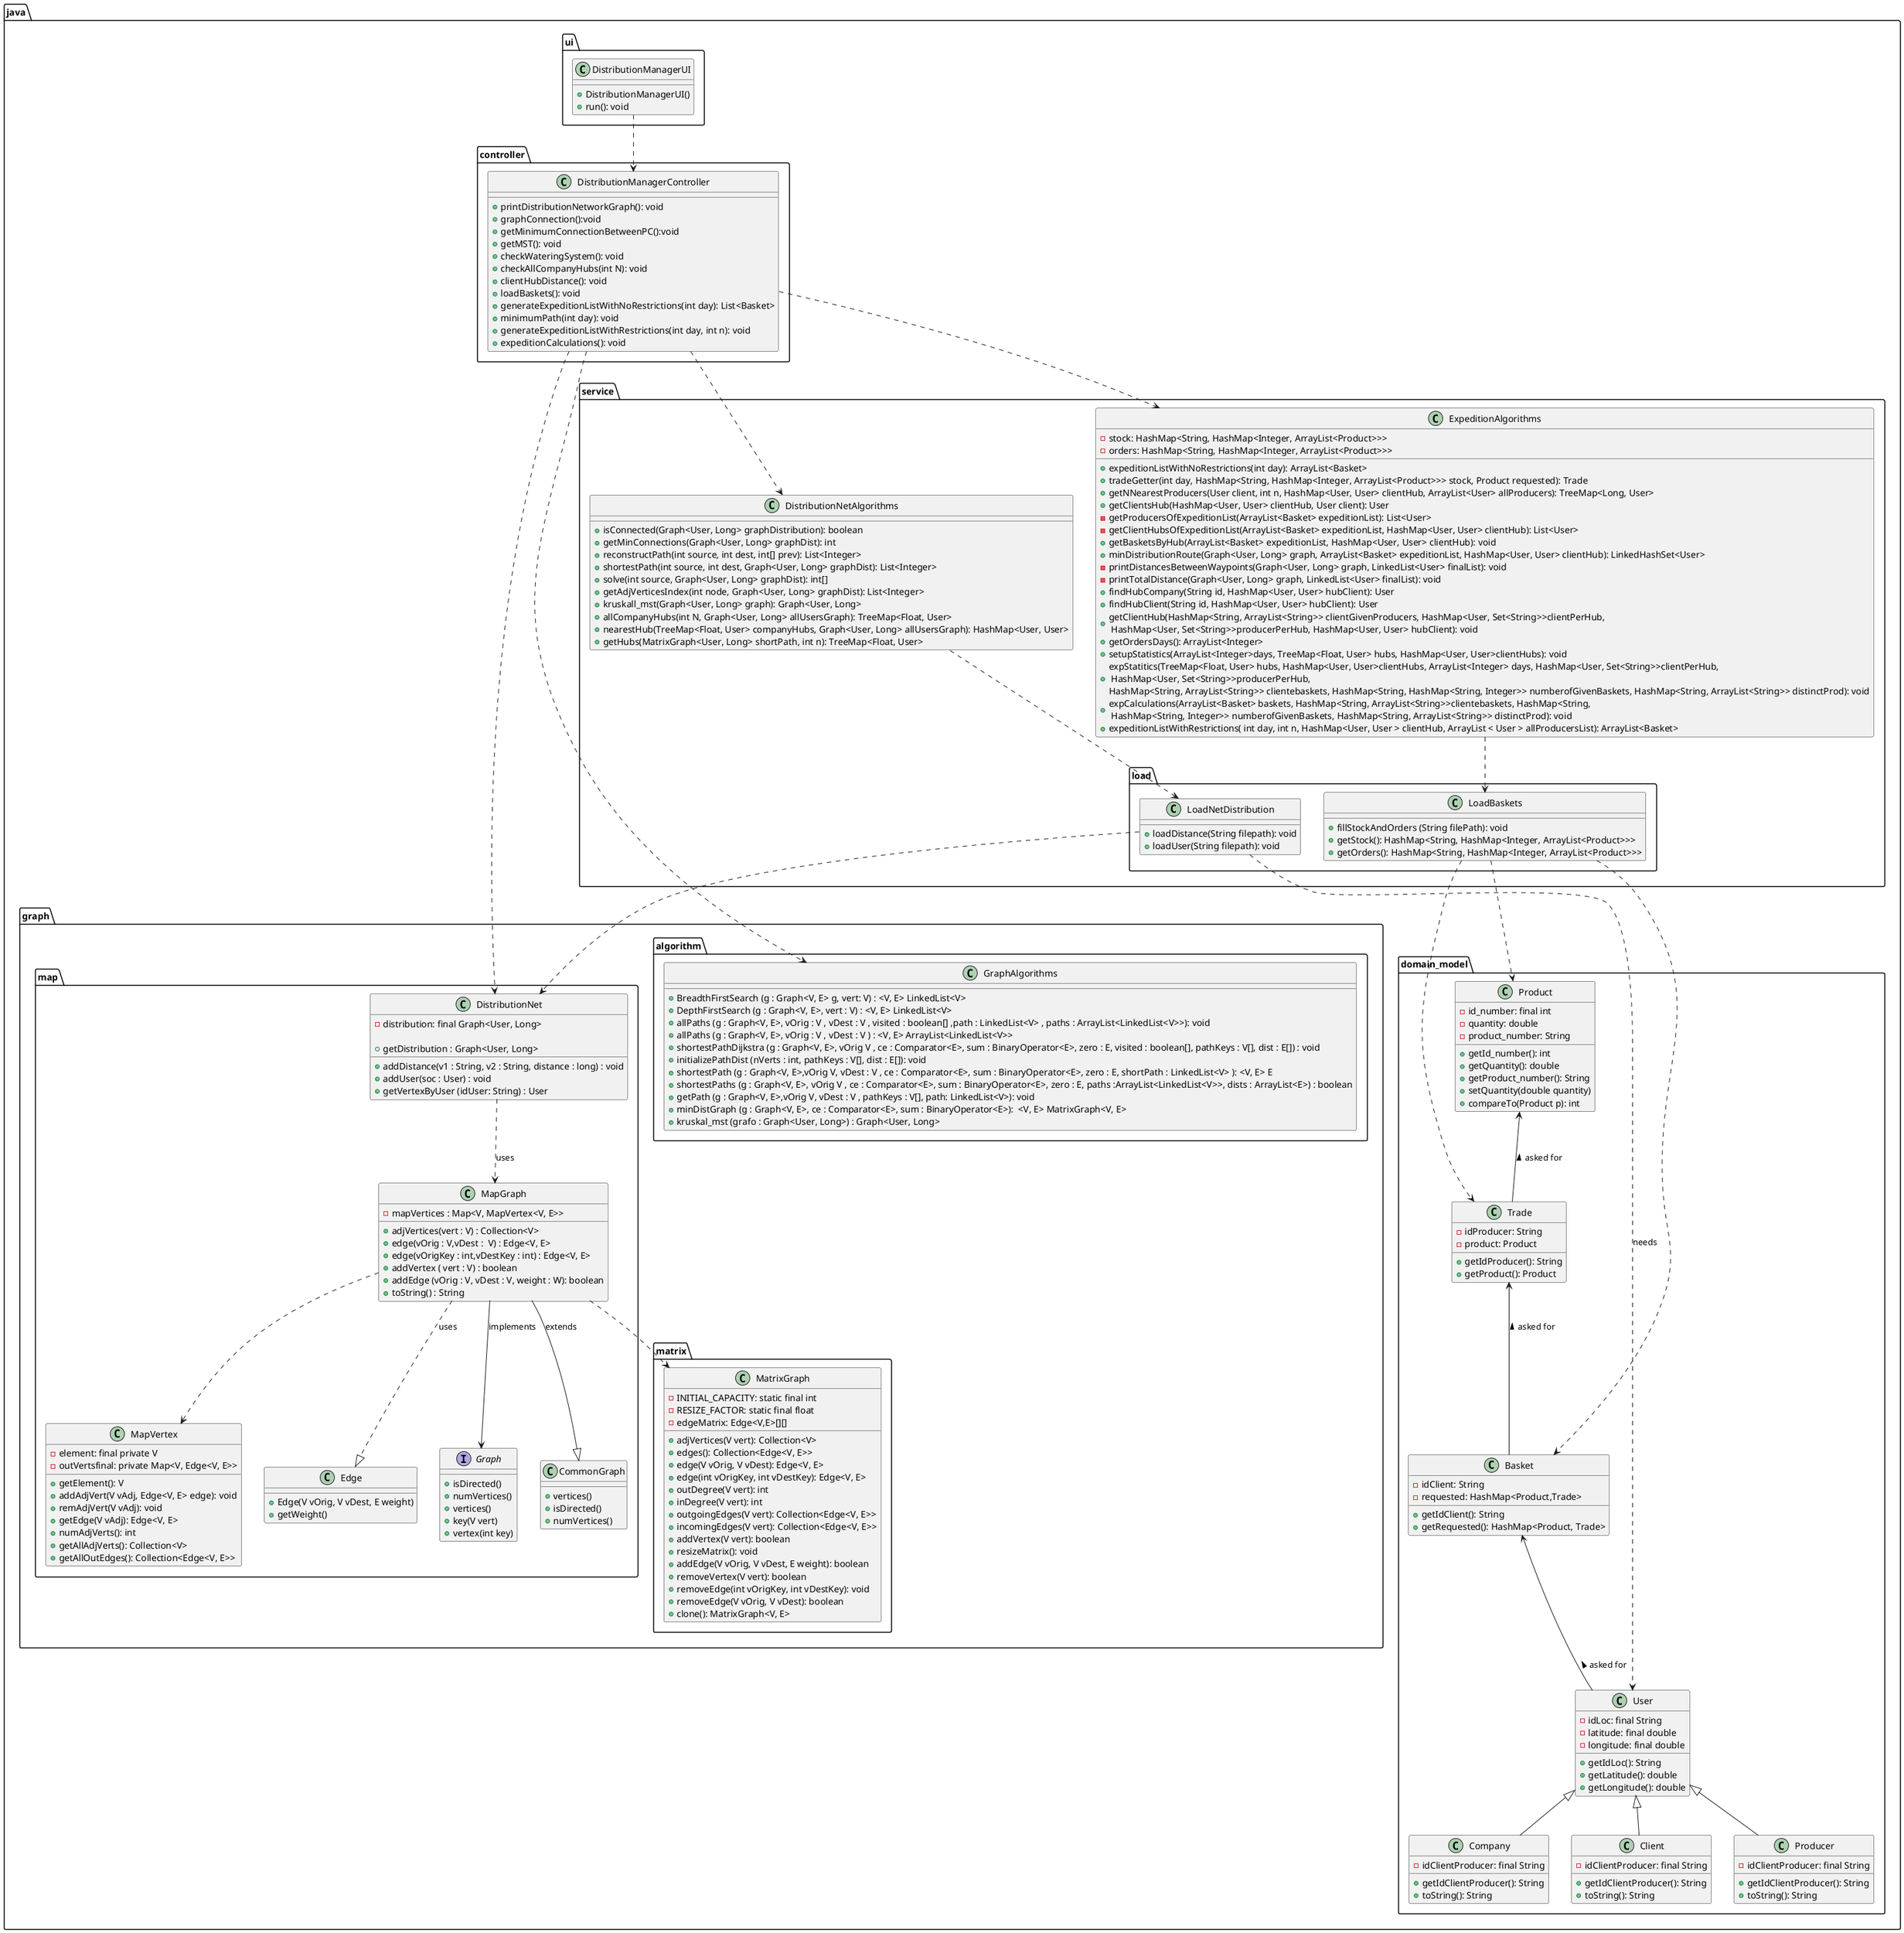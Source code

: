 @startuml
'https://plantuml.com/class-diagram
package java <<Folder>>{


package controller <<Folder>> {
class DistributionManagerController{
+printDistributionNetworkGraph(): void
+graphConnection():void
+getMinimumConnectionBetweenPC():void
+getMST(): void
+checkWateringSystem(): void
+checkAllCompanyHubs(int N): void
+clientHubDistance(): void
+loadBaskets(): void
+generateExpeditionListWithNoRestrictions(int day): List<Basket>
+minimumPath(int day): void
+generateExpeditionListWithRestrictions(int day, int n): void
+expeditionCalculations(): void
}

}

package ui <<Folder>> {
class DistributionManagerUI{
+DistributionManagerUI()
+run(): void
}


}
package domain_model <<Folder>> {

class User{
-idLoc: final String
-latitude: final double
-longitude: final double

+getIdLoc(): String
+getLatitude(): double
+getLongitude(): double

}
class Company{
 -idClientProducer: final String

 +getIdClientProducer(): String
 +toString(): String
}
class Client{
 -idClientProducer: final String

 +getIdClientProducer(): String
 +toString(): String
}

class Producer{
 -idClientProducer: final String

 +getIdClientProducer(): String
 +toString(): String
}

class Basket{
-idClient: String
-requested: HashMap<Product,Trade>
+getIdClient(): String
+getRequested(): HashMap<Product, Trade>
}

class Trade{
-idProducer: String
-product: Product
+getIdProducer(): String
+getProduct(): Product
}

class Product{
-id_number: final int
-quantity: double
-product_number: String
+getId_number(): int
+getQuantity(): double
+getProduct_number(): String
+setQuantity(double quantity)
+compareTo(Product p): int
}

}

package service <<Folder>> {
package load <<Folder>> {

class LoadBaskets {
+fillStockAndOrders (String filePath): void
+getStock(): HashMap<String, HashMap<Integer, ArrayList<Product>>>
+getOrders(): HashMap<String, HashMap<Integer, ArrayList<Product>>>
}

class LoadNetDistribution {
+loadDistance(String filepath): void
+loadUser(String filepath): void
}


}

class DistributionNetAlgorithms {
+isConnected(Graph<User, Long> graphDistribution): boolean
+getMinConnections(Graph<User, Long> graphDist): int
+reconstructPath(int source, int dest, int[] prev): List<Integer>
+shortestPath(int source, int dest, Graph<User, Long> graphDist): List<Integer>
+solve(int source, Graph<User, Long> graphDist): int[]
+getAdjVerticesIndex(int node, Graph<User, Long> graphDist): List<Integer>
+kruskall_mst(Graph<User, Long> graph): Graph<User, Long>
+allCompanyHubs(int N, Graph<User, Long> allUsersGraph): TreeMap<Float, User>
+nearestHub(TreeMap<Float, User> companyHubs, Graph<User, Long> allUsersGraph): HashMap<User, User>
+getHubs(MatrixGraph<User, Long> shortPath, int n): TreeMap<Float, User>
}

class ExpeditionAlgorithms {
-stock: HashMap<String, HashMap<Integer, ArrayList<Product>>>
-orders: HashMap<String, HashMap<Integer, ArrayList<Product>>>
+expeditionListWithNoRestrictions(int day): ArrayList<Basket>
+tradeGetter(int day, HashMap<String, HashMap<Integer, ArrayList<Product>>> stock, Product requested): Trade
+getNNearestProducers(User client, int n, HashMap<User, User> clientHub, ArrayList<User> allProducers): TreeMap<Long, User>
+getClientsHub(HashMap<User, User> clientHub, User client): User
-getProducersOfExpeditionList(ArrayList<Basket> expeditionList): List<User>
-getClientHubsOfExpeditionList(ArrayList<Basket> expeditionList, HashMap<User, User> clientHub): List<User>
+getBasketsByHub(ArrayList<Basket> expeditionList, HashMap<User, User> clientHub): void
+minDistributionRoute(Graph<User, Long> graph, ArrayList<Basket> expeditionList, HashMap<User, User> clientHub): LinkedHashSet<User>
-printDistancesBetweenWaypoints(Graph<User, Long> graph, LinkedList<User> finalList): void
-printTotalDistance(Graph<User, Long> graph, LinkedList<User> finalList): void
+findHubCompany(String id, HashMap<User, User> hubClient): User
+findHubClient(String id, HashMap<User, User> hubClient): User
+getClientHub(HashMap<String, ArrayList<String>> clientGivenProducers, HashMap<User, Set<String>>clientPerHub,\n HashMap<User, Set<String>>producerPerHub, HashMap<User, User> hubClient): void
+getOrdersDays(): ArrayList<Integer>
+setupStatistics(ArrayList<Integer>days, TreeMap<Float, User> hubs, HashMap<User, User>clientHubs): void
+expStatitics(TreeMap<Float, User> hubs, HashMap<User, User>clientHubs, ArrayList<Integer> days, HashMap<User, Set<String>>clientPerHub,\n HashMap<User, Set<String>>producerPerHub, \nHashMap<String, ArrayList<String>> clientebaskets, HashMap<String, HashMap<String, Integer>> numberofGivenBaskets, HashMap<String, ArrayList<String>> distinctProd): void
+expCalculations(ArrayList<Basket> baskets, HashMap<String, ArrayList<String>>clientebaskets, HashMap<String,\n HashMap<String, Integer>> numberofGivenBaskets, HashMap<String, ArrayList<String>> distinctProd): void
+expeditionListWithRestrictions( int day, int n, HashMap<User, User > clientHub, ArrayList < User > allProducersList): ArrayList<Basket>
}

}

package graph <<Folder>> {

package matrix <<Folder>> {

class MatrixGraph {
-INITIAL_CAPACITY: static final int
-RESIZE_FACTOR: static final float
-edgeMatrix: Edge<V,E>[][]
+adjVertices(V vert): Collection<V>
+edges(): Collection<Edge<V, E>>
+edge(V vOrig, V vDest): Edge<V, E>
+edge(int vOrigKey, int vDestKey): Edge<V, E>
+outDegree(V vert): int
+inDegree(V vert): int
+outgoingEdges(V vert): Collection<Edge<V, E>>
+incomingEdges(V vert): Collection<Edge<V, E>>
+addVertex(V vert): boolean
+resizeMatrix(): void
+addEdge(V vOrig, V vDest, E weight): boolean
+removeVertex(V vert): boolean
+removeEdge(int vOrigKey, int vDestKey): void
+removeEdge(V vOrig, V vDest): boolean
+clone(): MatrixGraph<V, E>
}

}

package algorithm <<Folder>> {


class GraphAlgorithms{
+ BreadthFirstSearch (g : Graph<V, E> g, vert: V) : <V, E> LinkedList<V>
+ DepthFirstSearch (g : Graph<V, E>, vert : V) : <V, E> LinkedList<V>
+ allPaths (g : Graph<V, E>, vOrig : V , vDest : V , visited : boolean[] ,path : LinkedList<V> , paths : ArrayList<LinkedList<V>>): void
+ allPaths (g : Graph<V, E>, vOrig : V , vDest : V ) : <V, E> ArrayList<LinkedList<V>>
+ shortestPathDijkstra (g : Graph<V, E>, vOrig V , ce : Comparator<E>, sum : BinaryOperator<E>, zero : E, visited : boolean[], pathKeys : V[], dist : E[]) : void
+ initializePathDist (nVerts : int, pathKeys : V[], dist : E[]): void
+ shortestPath (g : Graph<V, E>,vOrig V, vDest : V , ce : Comparator<E>, sum : BinaryOperator<E>, zero : E, shortPath : LinkedList<V> ): <V, E> E
+ shortestPaths (g : Graph<V, E>, vOrig V , ce : Comparator<E>, sum : BinaryOperator<E>, zero : E, paths :ArrayList<LinkedList<V>>, dists : ArrayList<E>) : boolean
+ getPath (g : Graph<V, E>,vOrig V, vDest : V , pathKeys : V[], path: LinkedList<V>): void
+ minDistGraph (g : Graph<V, E>, ce : Comparator<E>, sum : BinaryOperator<E>):  <V, E> MatrixGraph<V, E>
+ kruskal_mst (grafo : Graph<User, Long>) : Graph<User, Long>
}

}

package map <<Folder>> {
class MapGraph{
- mapVertices : Map<V, MapVertex<V, E>>
+ adjVertices(vert : V) : Collection<V>
+ edge(vOrig : V,vDest :  V) : Edge<V, E>
+ edge(vOrigKey : int,vDestKey : int) : Edge<V, E>
+ addVertex ( vert : V) : boolean
+ addEdge (vOrig : V, vDest : V, weight : W): boolean
+ toString() : String

}
class DistributionNet{
 -distribution: final Graph<User, Long>

 +addDistance(v1 : String, v2 : String, distance : long) : void
 +addUser(soc : User) : void
 +getDistribution : Graph<User, Long>
 +getVertexByUser (idUser: String) : User

}

class MapVertex {
-element: final private V
-outVertsfinal: private Map<V, Edge<V, E>>
+getElement(): V
+addAdjVert(V vAdj, Edge<V, E> edge): void
+remAdjVert(V vAdj): void
+getEdge(V vAdj): Edge<V, E>
+numAdjVerts(): int
+getAllAdjVerts(): Collection<V>
+getAllOutEdges(): Collection<Edge<V, E>>
}
class Edge{
+Edge(V vOrig, V vDest, E weight)
+getWeight()
}

Interface Graph{
+isDirected()
+numVertices()
+vertices()
+key(V vert)
+vertex(int key)
}



class CommonGraph{
+vertices()
+isDirected()
+numVertices()
}

}
}

}



DistributionManagerUI ..> DistributionManagerController

DistributionManagerController ..> GraphAlgorithms
DistributionManagerController .r.> DistributionNet
DistributionManagerController ..> ExpeditionAlgorithms
DistributionManagerController ..> DistributionNetAlgorithms

DistributionNetAlgorithms ..> LoadNetDistribution
ExpeditionAlgorithms ..> LoadBaskets
LoadBaskets ..> Trade
LoadBaskets ..> Product
LoadBaskets ..> Basket
LoadNetDistribution ..>  User:  needs
LoadNetDistribution ..> DistributionNet

User <|--  Company
User <|-- Client
User <|-- Producer

DistributionNet ..> MapGraph: uses

MapGraph --> Graph : implements
MapGraph --|> CommonGraph : extends
MapGraph ..|> Edge : uses
MapGraph ..> MapVertex
MapGraph ..> MatrixGraph


User -u-> Basket : > asked for
Basket -u-> Trade : > asked for
Trade -u-> Product : > asked for


@enduml